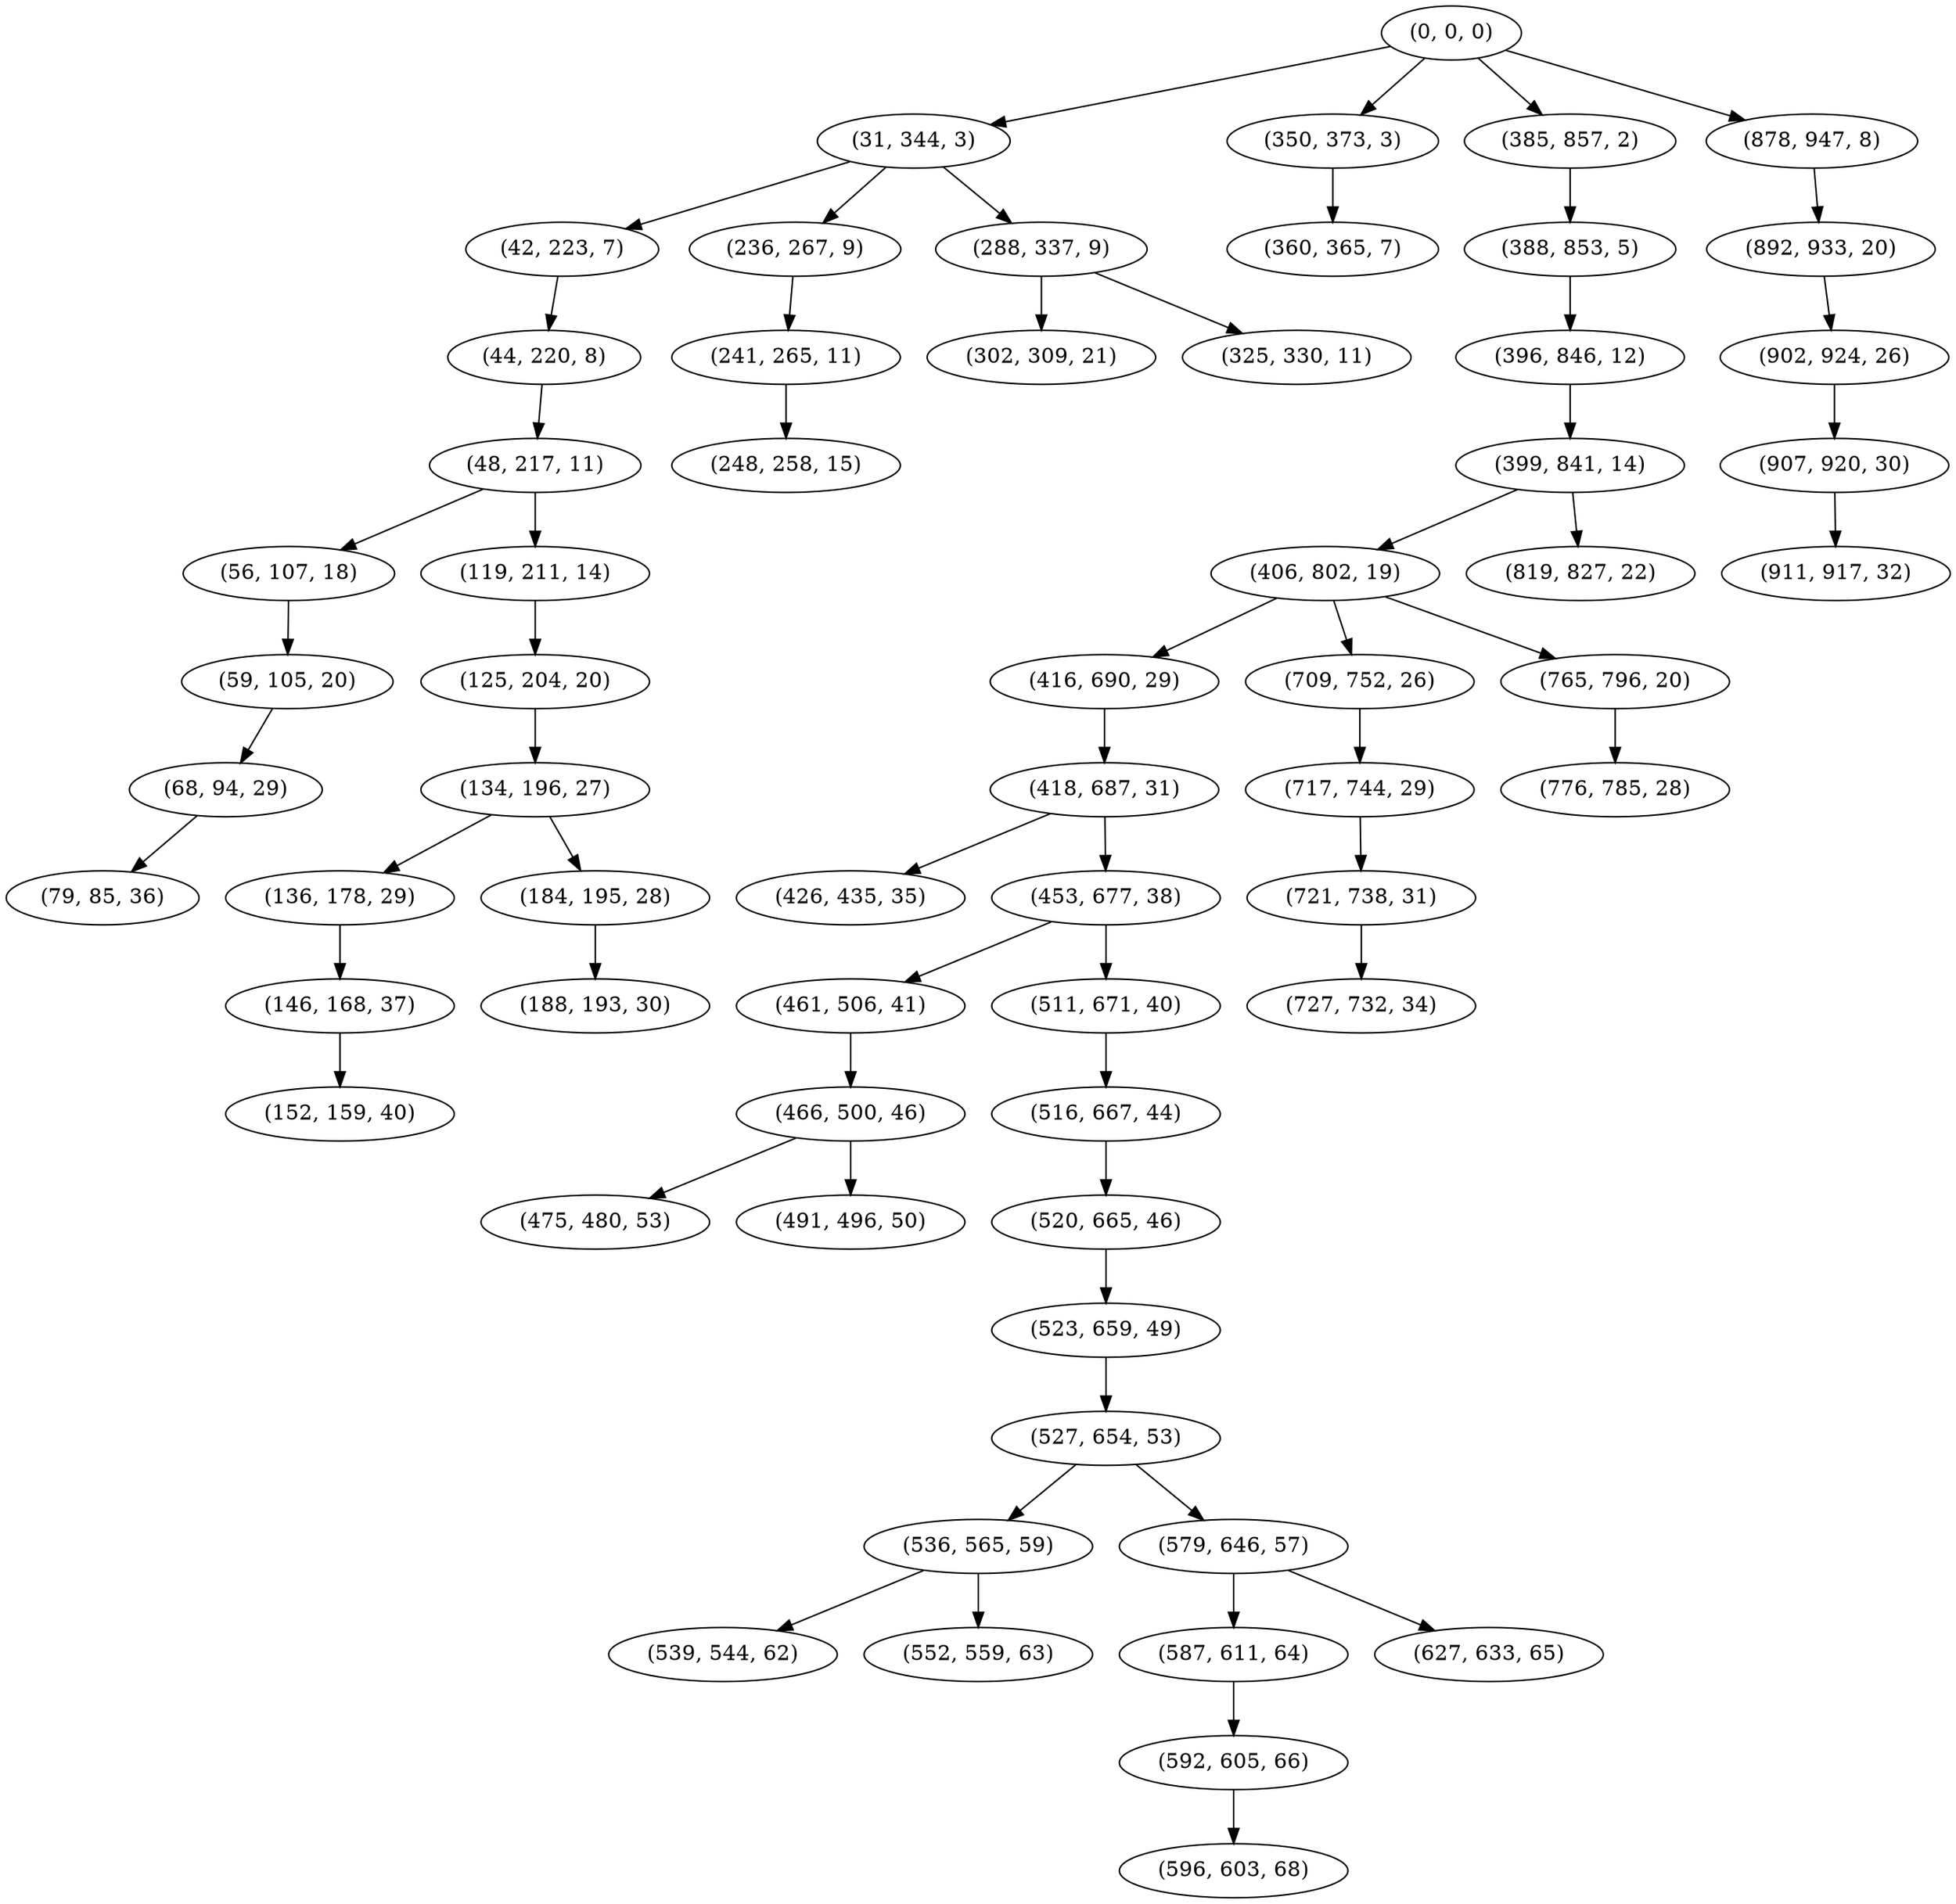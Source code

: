 digraph tree {
    "(0, 0, 0)";
    "(31, 344, 3)";
    "(42, 223, 7)";
    "(44, 220, 8)";
    "(48, 217, 11)";
    "(56, 107, 18)";
    "(59, 105, 20)";
    "(68, 94, 29)";
    "(79, 85, 36)";
    "(119, 211, 14)";
    "(125, 204, 20)";
    "(134, 196, 27)";
    "(136, 178, 29)";
    "(146, 168, 37)";
    "(152, 159, 40)";
    "(184, 195, 28)";
    "(188, 193, 30)";
    "(236, 267, 9)";
    "(241, 265, 11)";
    "(248, 258, 15)";
    "(288, 337, 9)";
    "(302, 309, 21)";
    "(325, 330, 11)";
    "(350, 373, 3)";
    "(360, 365, 7)";
    "(385, 857, 2)";
    "(388, 853, 5)";
    "(396, 846, 12)";
    "(399, 841, 14)";
    "(406, 802, 19)";
    "(416, 690, 29)";
    "(418, 687, 31)";
    "(426, 435, 35)";
    "(453, 677, 38)";
    "(461, 506, 41)";
    "(466, 500, 46)";
    "(475, 480, 53)";
    "(491, 496, 50)";
    "(511, 671, 40)";
    "(516, 667, 44)";
    "(520, 665, 46)";
    "(523, 659, 49)";
    "(527, 654, 53)";
    "(536, 565, 59)";
    "(539, 544, 62)";
    "(552, 559, 63)";
    "(579, 646, 57)";
    "(587, 611, 64)";
    "(592, 605, 66)";
    "(596, 603, 68)";
    "(627, 633, 65)";
    "(709, 752, 26)";
    "(717, 744, 29)";
    "(721, 738, 31)";
    "(727, 732, 34)";
    "(765, 796, 20)";
    "(776, 785, 28)";
    "(819, 827, 22)";
    "(878, 947, 8)";
    "(892, 933, 20)";
    "(902, 924, 26)";
    "(907, 920, 30)";
    "(911, 917, 32)";
    "(0, 0, 0)" -> "(31, 344, 3)";
    "(0, 0, 0)" -> "(350, 373, 3)";
    "(0, 0, 0)" -> "(385, 857, 2)";
    "(0, 0, 0)" -> "(878, 947, 8)";
    "(31, 344, 3)" -> "(42, 223, 7)";
    "(31, 344, 3)" -> "(236, 267, 9)";
    "(31, 344, 3)" -> "(288, 337, 9)";
    "(42, 223, 7)" -> "(44, 220, 8)";
    "(44, 220, 8)" -> "(48, 217, 11)";
    "(48, 217, 11)" -> "(56, 107, 18)";
    "(48, 217, 11)" -> "(119, 211, 14)";
    "(56, 107, 18)" -> "(59, 105, 20)";
    "(59, 105, 20)" -> "(68, 94, 29)";
    "(68, 94, 29)" -> "(79, 85, 36)";
    "(119, 211, 14)" -> "(125, 204, 20)";
    "(125, 204, 20)" -> "(134, 196, 27)";
    "(134, 196, 27)" -> "(136, 178, 29)";
    "(134, 196, 27)" -> "(184, 195, 28)";
    "(136, 178, 29)" -> "(146, 168, 37)";
    "(146, 168, 37)" -> "(152, 159, 40)";
    "(184, 195, 28)" -> "(188, 193, 30)";
    "(236, 267, 9)" -> "(241, 265, 11)";
    "(241, 265, 11)" -> "(248, 258, 15)";
    "(288, 337, 9)" -> "(302, 309, 21)";
    "(288, 337, 9)" -> "(325, 330, 11)";
    "(350, 373, 3)" -> "(360, 365, 7)";
    "(385, 857, 2)" -> "(388, 853, 5)";
    "(388, 853, 5)" -> "(396, 846, 12)";
    "(396, 846, 12)" -> "(399, 841, 14)";
    "(399, 841, 14)" -> "(406, 802, 19)";
    "(399, 841, 14)" -> "(819, 827, 22)";
    "(406, 802, 19)" -> "(416, 690, 29)";
    "(406, 802, 19)" -> "(709, 752, 26)";
    "(406, 802, 19)" -> "(765, 796, 20)";
    "(416, 690, 29)" -> "(418, 687, 31)";
    "(418, 687, 31)" -> "(426, 435, 35)";
    "(418, 687, 31)" -> "(453, 677, 38)";
    "(453, 677, 38)" -> "(461, 506, 41)";
    "(453, 677, 38)" -> "(511, 671, 40)";
    "(461, 506, 41)" -> "(466, 500, 46)";
    "(466, 500, 46)" -> "(475, 480, 53)";
    "(466, 500, 46)" -> "(491, 496, 50)";
    "(511, 671, 40)" -> "(516, 667, 44)";
    "(516, 667, 44)" -> "(520, 665, 46)";
    "(520, 665, 46)" -> "(523, 659, 49)";
    "(523, 659, 49)" -> "(527, 654, 53)";
    "(527, 654, 53)" -> "(536, 565, 59)";
    "(527, 654, 53)" -> "(579, 646, 57)";
    "(536, 565, 59)" -> "(539, 544, 62)";
    "(536, 565, 59)" -> "(552, 559, 63)";
    "(579, 646, 57)" -> "(587, 611, 64)";
    "(579, 646, 57)" -> "(627, 633, 65)";
    "(587, 611, 64)" -> "(592, 605, 66)";
    "(592, 605, 66)" -> "(596, 603, 68)";
    "(709, 752, 26)" -> "(717, 744, 29)";
    "(717, 744, 29)" -> "(721, 738, 31)";
    "(721, 738, 31)" -> "(727, 732, 34)";
    "(765, 796, 20)" -> "(776, 785, 28)";
    "(878, 947, 8)" -> "(892, 933, 20)";
    "(892, 933, 20)" -> "(902, 924, 26)";
    "(902, 924, 26)" -> "(907, 920, 30)";
    "(907, 920, 30)" -> "(911, 917, 32)";
}
